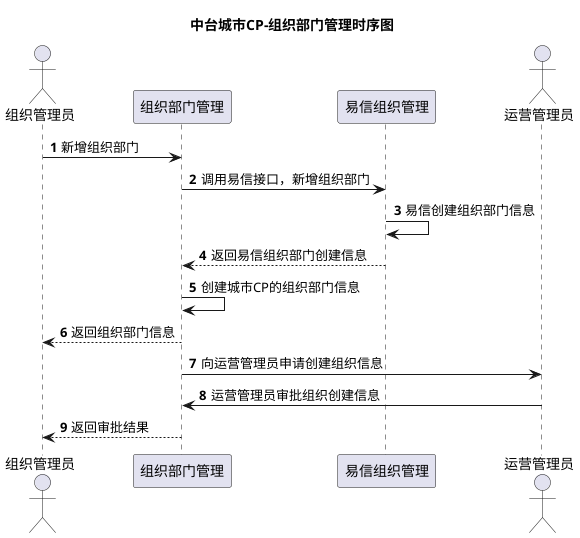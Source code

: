 @startuml
title 中台城市CP-组织部门管理时序图

actor 组织管理员 as user
participant 组织部门管理 as orgAdmin
participant 易信组织管理 as YXAdmin
actor 运营管理员 as YunYingAdmin

autonumber
user->orgAdmin:新增组织部门
orgAdmin->YXAdmin:调用易信接口，新增组织部门
YXAdmin->YXAdmin:易信创建组织部门信息
YXAdmin-->orgAdmin:返回易信组织部门创建信息
orgAdmin->orgAdmin:创建城市CP的组织部门信息
orgAdmin-->user:返回组织部门信息
orgAdmin->YunYingAdmin:向运营管理员申请创建组织信息
YunYingAdmin->orgAdmin:运营管理员审批组织创建信息
orgAdmin-->user:返回审批结果

@enduml